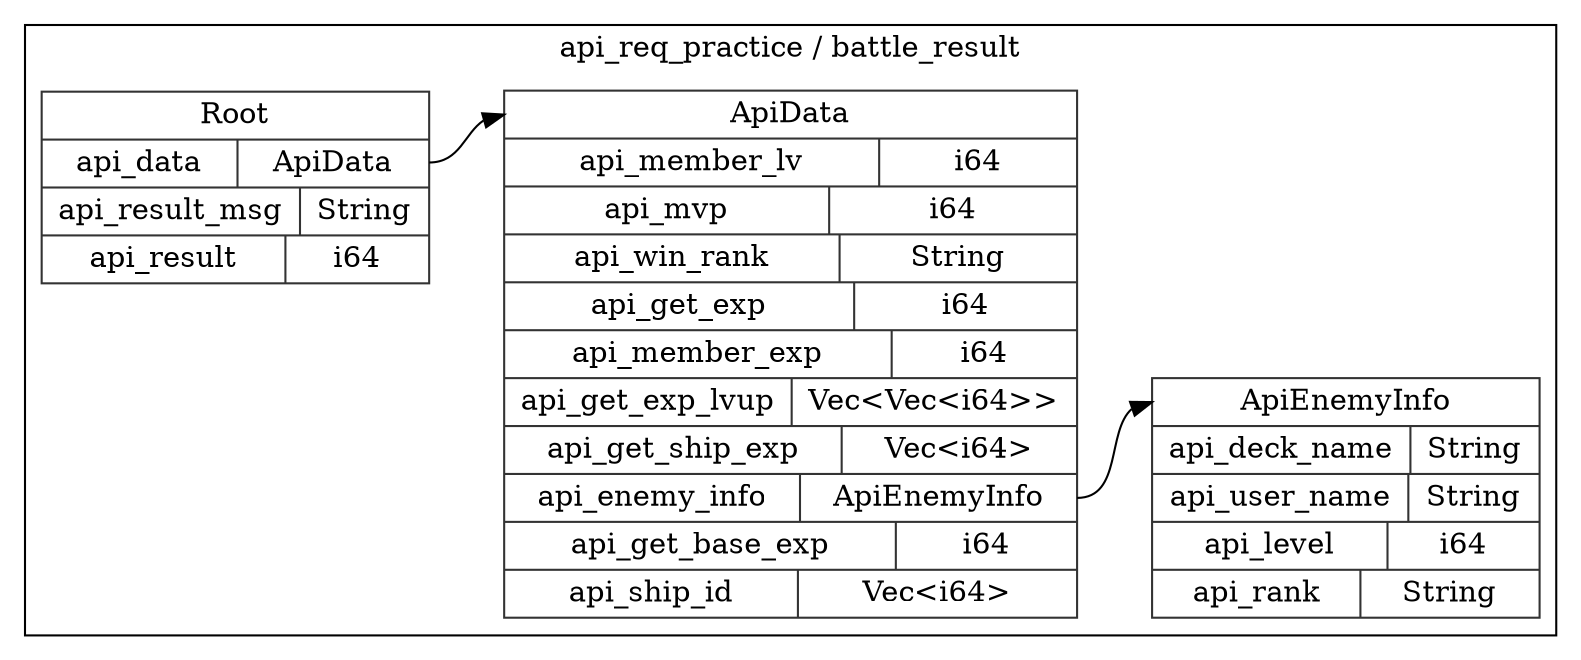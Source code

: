 digraph {
  rankdir=LR;
  subgraph cluster_0 {
    label="api_req_practice / battle_result";
    node [style="filled", color=white, style="solid", color=gray20];
    api_req_practice__battle_result__ApiEnemyInfo [label="<ApiEnemyInfo> ApiEnemyInfo  | { api_deck_name | <api_deck_name> String } | { api_user_name | <api_user_name> String } | { api_level | <api_level> i64 } | { api_rank | <api_rank> String }", shape=record];
    api_req_practice__battle_result__Root [label="<Root> Root  | { api_data | <api_data> ApiData } | { api_result_msg | <api_result_msg> String } | { api_result | <api_result> i64 }", shape=record];
    api_req_practice__battle_result__ApiData;
    api_req_practice__battle_result__Root:api_data:e -> api_req_practice__battle_result__ApiData:ApiData:w;
    api_req_practice__battle_result__ApiData [label="<ApiData> ApiData  | { api_member_lv | <api_member_lv> i64 } | { api_mvp | <api_mvp> i64 } | { api_win_rank | <api_win_rank> String } | { api_get_exp | <api_get_exp> i64 } | { api_member_exp | <api_member_exp> i64 } | { api_get_exp_lvup | <api_get_exp_lvup> Vec\<Vec\<i64\>\> } | { api_get_ship_exp | <api_get_ship_exp> Vec\<i64\> } | { api_enemy_info | <api_enemy_info> ApiEnemyInfo } | { api_get_base_exp | <api_get_base_exp> i64 } | { api_ship_id | <api_ship_id> Vec\<i64\> }", shape=record];
    api_req_practice__battle_result__ApiData:api_enemy_info:e -> api_req_practice__battle_result__ApiEnemyInfo:ApiEnemyInfo:w;
  }
}
